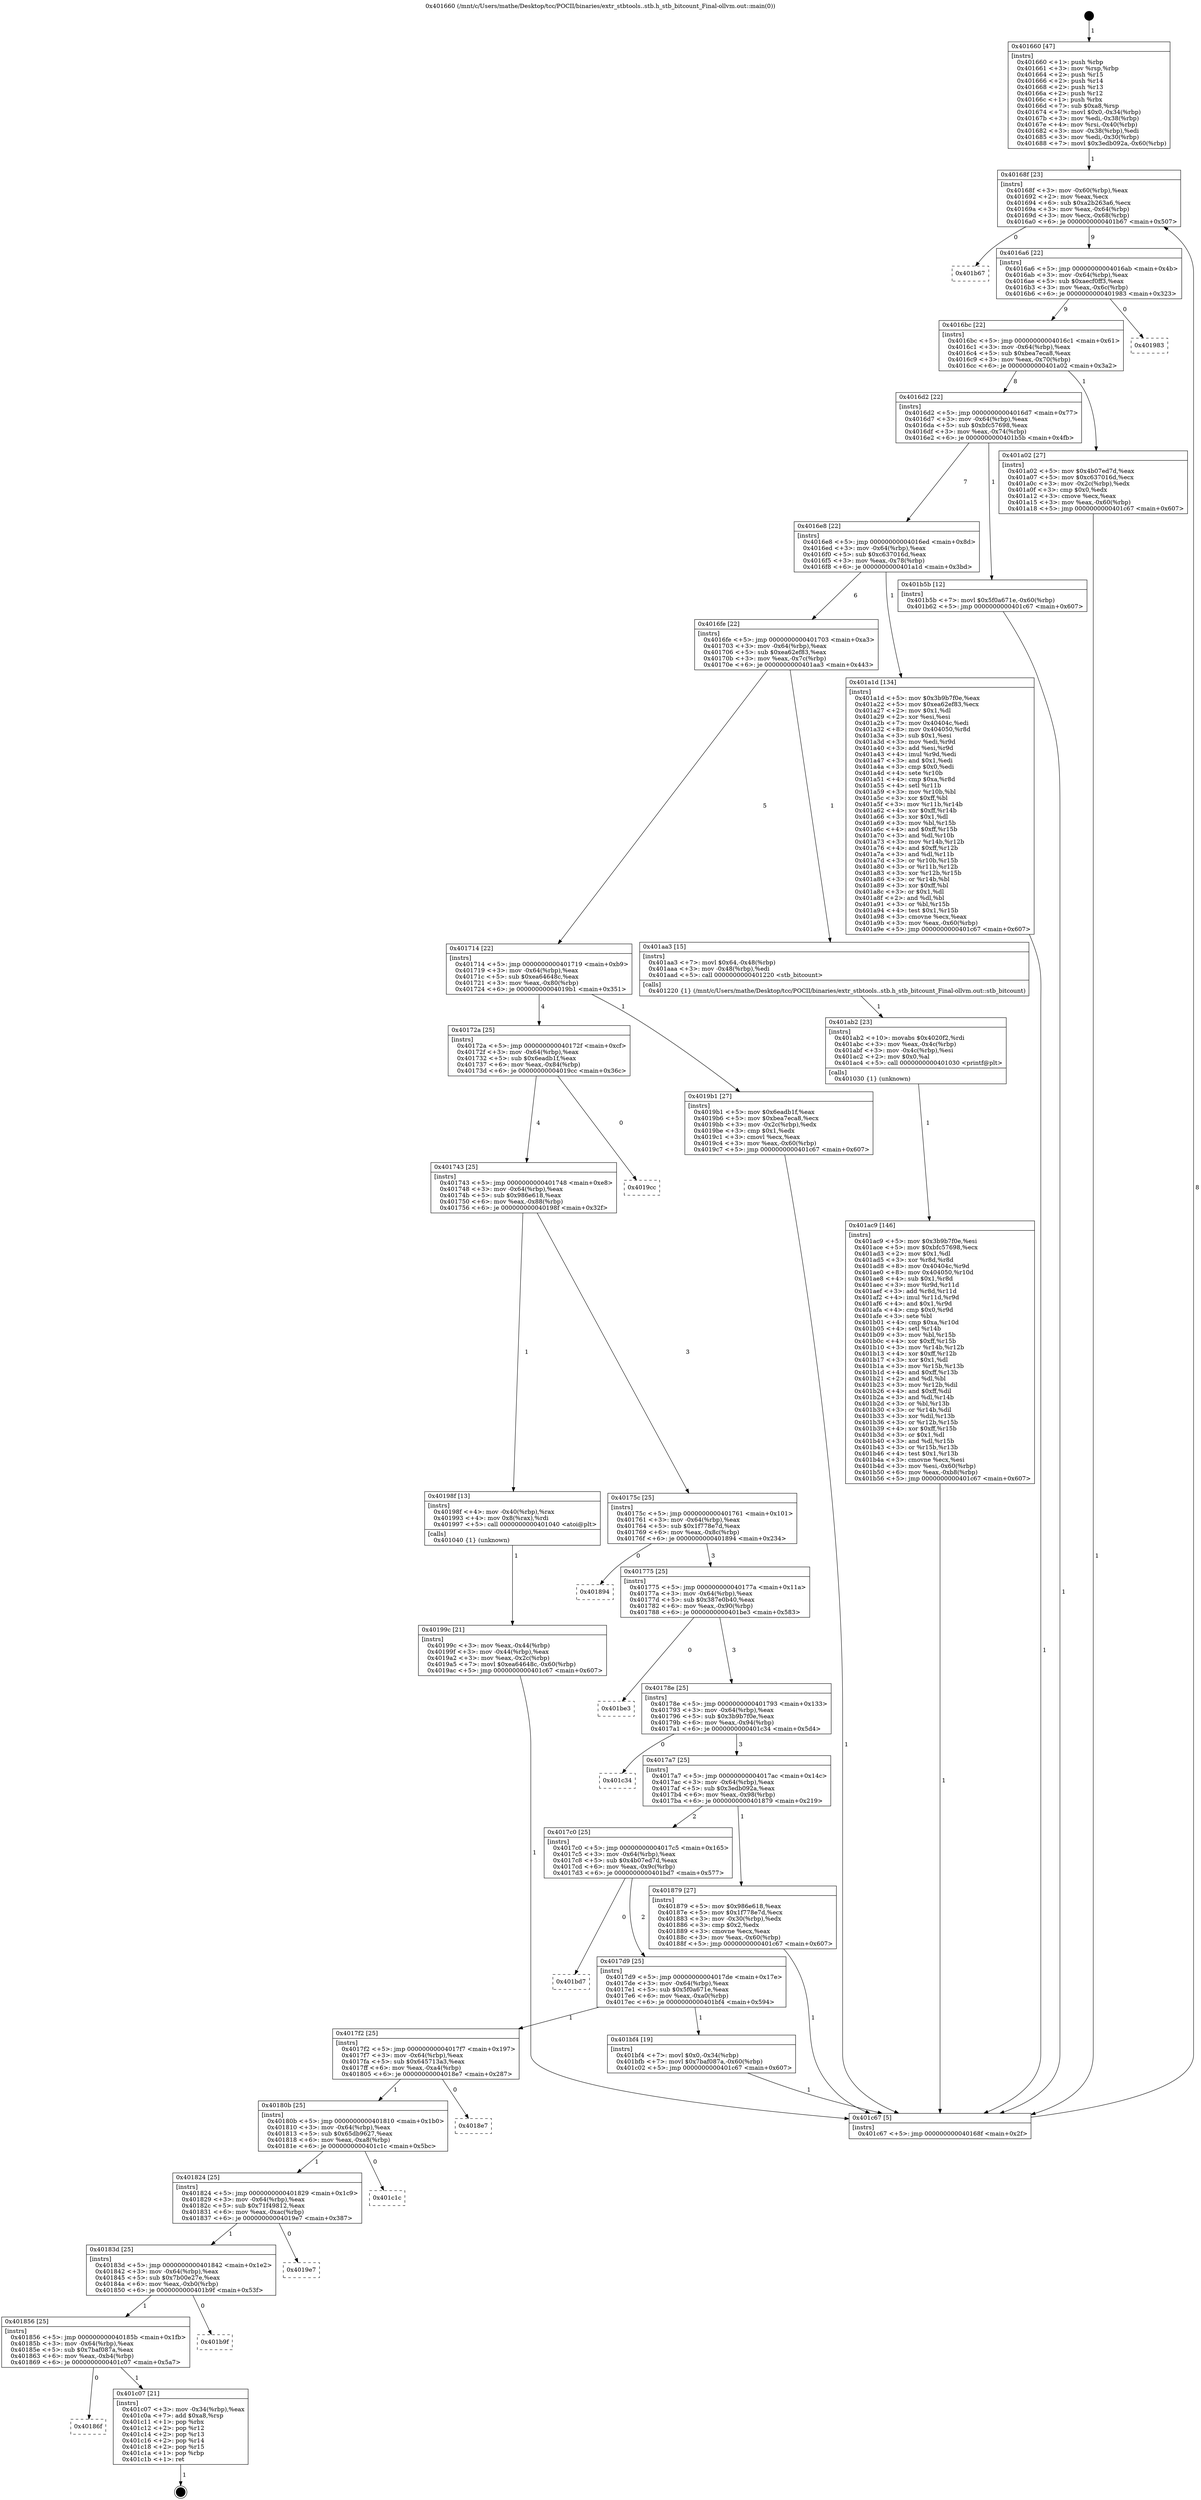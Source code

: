 digraph "0x401660" {
  label = "0x401660 (/mnt/c/Users/mathe/Desktop/tcc/POCII/binaries/extr_stbtools..stb.h_stb_bitcount_Final-ollvm.out::main(0))"
  labelloc = "t"
  node[shape=record]

  Entry [label="",width=0.3,height=0.3,shape=circle,fillcolor=black,style=filled]
  "0x40168f" [label="{
     0x40168f [23]\l
     | [instrs]\l
     &nbsp;&nbsp;0x40168f \<+3\>: mov -0x60(%rbp),%eax\l
     &nbsp;&nbsp;0x401692 \<+2\>: mov %eax,%ecx\l
     &nbsp;&nbsp;0x401694 \<+6\>: sub $0xa2b263a6,%ecx\l
     &nbsp;&nbsp;0x40169a \<+3\>: mov %eax,-0x64(%rbp)\l
     &nbsp;&nbsp;0x40169d \<+3\>: mov %ecx,-0x68(%rbp)\l
     &nbsp;&nbsp;0x4016a0 \<+6\>: je 0000000000401b67 \<main+0x507\>\l
  }"]
  "0x401b67" [label="{
     0x401b67\l
  }", style=dashed]
  "0x4016a6" [label="{
     0x4016a6 [22]\l
     | [instrs]\l
     &nbsp;&nbsp;0x4016a6 \<+5\>: jmp 00000000004016ab \<main+0x4b\>\l
     &nbsp;&nbsp;0x4016ab \<+3\>: mov -0x64(%rbp),%eax\l
     &nbsp;&nbsp;0x4016ae \<+5\>: sub $0xaecf0ff3,%eax\l
     &nbsp;&nbsp;0x4016b3 \<+3\>: mov %eax,-0x6c(%rbp)\l
     &nbsp;&nbsp;0x4016b6 \<+6\>: je 0000000000401983 \<main+0x323\>\l
  }"]
  Exit [label="",width=0.3,height=0.3,shape=circle,fillcolor=black,style=filled,peripheries=2]
  "0x401983" [label="{
     0x401983\l
  }", style=dashed]
  "0x4016bc" [label="{
     0x4016bc [22]\l
     | [instrs]\l
     &nbsp;&nbsp;0x4016bc \<+5\>: jmp 00000000004016c1 \<main+0x61\>\l
     &nbsp;&nbsp;0x4016c1 \<+3\>: mov -0x64(%rbp),%eax\l
     &nbsp;&nbsp;0x4016c4 \<+5\>: sub $0xbea7eca8,%eax\l
     &nbsp;&nbsp;0x4016c9 \<+3\>: mov %eax,-0x70(%rbp)\l
     &nbsp;&nbsp;0x4016cc \<+6\>: je 0000000000401a02 \<main+0x3a2\>\l
  }"]
  "0x40186f" [label="{
     0x40186f\l
  }", style=dashed]
  "0x401a02" [label="{
     0x401a02 [27]\l
     | [instrs]\l
     &nbsp;&nbsp;0x401a02 \<+5\>: mov $0x4b07ed7d,%eax\l
     &nbsp;&nbsp;0x401a07 \<+5\>: mov $0xc637016d,%ecx\l
     &nbsp;&nbsp;0x401a0c \<+3\>: mov -0x2c(%rbp),%edx\l
     &nbsp;&nbsp;0x401a0f \<+3\>: cmp $0x0,%edx\l
     &nbsp;&nbsp;0x401a12 \<+3\>: cmove %ecx,%eax\l
     &nbsp;&nbsp;0x401a15 \<+3\>: mov %eax,-0x60(%rbp)\l
     &nbsp;&nbsp;0x401a18 \<+5\>: jmp 0000000000401c67 \<main+0x607\>\l
  }"]
  "0x4016d2" [label="{
     0x4016d2 [22]\l
     | [instrs]\l
     &nbsp;&nbsp;0x4016d2 \<+5\>: jmp 00000000004016d7 \<main+0x77\>\l
     &nbsp;&nbsp;0x4016d7 \<+3\>: mov -0x64(%rbp),%eax\l
     &nbsp;&nbsp;0x4016da \<+5\>: sub $0xbfc57698,%eax\l
     &nbsp;&nbsp;0x4016df \<+3\>: mov %eax,-0x74(%rbp)\l
     &nbsp;&nbsp;0x4016e2 \<+6\>: je 0000000000401b5b \<main+0x4fb\>\l
  }"]
  "0x401c07" [label="{
     0x401c07 [21]\l
     | [instrs]\l
     &nbsp;&nbsp;0x401c07 \<+3\>: mov -0x34(%rbp),%eax\l
     &nbsp;&nbsp;0x401c0a \<+7\>: add $0xa8,%rsp\l
     &nbsp;&nbsp;0x401c11 \<+1\>: pop %rbx\l
     &nbsp;&nbsp;0x401c12 \<+2\>: pop %r12\l
     &nbsp;&nbsp;0x401c14 \<+2\>: pop %r13\l
     &nbsp;&nbsp;0x401c16 \<+2\>: pop %r14\l
     &nbsp;&nbsp;0x401c18 \<+2\>: pop %r15\l
     &nbsp;&nbsp;0x401c1a \<+1\>: pop %rbp\l
     &nbsp;&nbsp;0x401c1b \<+1\>: ret\l
  }"]
  "0x401b5b" [label="{
     0x401b5b [12]\l
     | [instrs]\l
     &nbsp;&nbsp;0x401b5b \<+7\>: movl $0x5f0a671e,-0x60(%rbp)\l
     &nbsp;&nbsp;0x401b62 \<+5\>: jmp 0000000000401c67 \<main+0x607\>\l
  }"]
  "0x4016e8" [label="{
     0x4016e8 [22]\l
     | [instrs]\l
     &nbsp;&nbsp;0x4016e8 \<+5\>: jmp 00000000004016ed \<main+0x8d\>\l
     &nbsp;&nbsp;0x4016ed \<+3\>: mov -0x64(%rbp),%eax\l
     &nbsp;&nbsp;0x4016f0 \<+5\>: sub $0xc637016d,%eax\l
     &nbsp;&nbsp;0x4016f5 \<+3\>: mov %eax,-0x78(%rbp)\l
     &nbsp;&nbsp;0x4016f8 \<+6\>: je 0000000000401a1d \<main+0x3bd\>\l
  }"]
  "0x401856" [label="{
     0x401856 [25]\l
     | [instrs]\l
     &nbsp;&nbsp;0x401856 \<+5\>: jmp 000000000040185b \<main+0x1fb\>\l
     &nbsp;&nbsp;0x40185b \<+3\>: mov -0x64(%rbp),%eax\l
     &nbsp;&nbsp;0x40185e \<+5\>: sub $0x7baf087a,%eax\l
     &nbsp;&nbsp;0x401863 \<+6\>: mov %eax,-0xb4(%rbp)\l
     &nbsp;&nbsp;0x401869 \<+6\>: je 0000000000401c07 \<main+0x5a7\>\l
  }"]
  "0x401a1d" [label="{
     0x401a1d [134]\l
     | [instrs]\l
     &nbsp;&nbsp;0x401a1d \<+5\>: mov $0x3b9b7f0e,%eax\l
     &nbsp;&nbsp;0x401a22 \<+5\>: mov $0xea62ef83,%ecx\l
     &nbsp;&nbsp;0x401a27 \<+2\>: mov $0x1,%dl\l
     &nbsp;&nbsp;0x401a29 \<+2\>: xor %esi,%esi\l
     &nbsp;&nbsp;0x401a2b \<+7\>: mov 0x40404c,%edi\l
     &nbsp;&nbsp;0x401a32 \<+8\>: mov 0x404050,%r8d\l
     &nbsp;&nbsp;0x401a3a \<+3\>: sub $0x1,%esi\l
     &nbsp;&nbsp;0x401a3d \<+3\>: mov %edi,%r9d\l
     &nbsp;&nbsp;0x401a40 \<+3\>: add %esi,%r9d\l
     &nbsp;&nbsp;0x401a43 \<+4\>: imul %r9d,%edi\l
     &nbsp;&nbsp;0x401a47 \<+3\>: and $0x1,%edi\l
     &nbsp;&nbsp;0x401a4a \<+3\>: cmp $0x0,%edi\l
     &nbsp;&nbsp;0x401a4d \<+4\>: sete %r10b\l
     &nbsp;&nbsp;0x401a51 \<+4\>: cmp $0xa,%r8d\l
     &nbsp;&nbsp;0x401a55 \<+4\>: setl %r11b\l
     &nbsp;&nbsp;0x401a59 \<+3\>: mov %r10b,%bl\l
     &nbsp;&nbsp;0x401a5c \<+3\>: xor $0xff,%bl\l
     &nbsp;&nbsp;0x401a5f \<+3\>: mov %r11b,%r14b\l
     &nbsp;&nbsp;0x401a62 \<+4\>: xor $0xff,%r14b\l
     &nbsp;&nbsp;0x401a66 \<+3\>: xor $0x1,%dl\l
     &nbsp;&nbsp;0x401a69 \<+3\>: mov %bl,%r15b\l
     &nbsp;&nbsp;0x401a6c \<+4\>: and $0xff,%r15b\l
     &nbsp;&nbsp;0x401a70 \<+3\>: and %dl,%r10b\l
     &nbsp;&nbsp;0x401a73 \<+3\>: mov %r14b,%r12b\l
     &nbsp;&nbsp;0x401a76 \<+4\>: and $0xff,%r12b\l
     &nbsp;&nbsp;0x401a7a \<+3\>: and %dl,%r11b\l
     &nbsp;&nbsp;0x401a7d \<+3\>: or %r10b,%r15b\l
     &nbsp;&nbsp;0x401a80 \<+3\>: or %r11b,%r12b\l
     &nbsp;&nbsp;0x401a83 \<+3\>: xor %r12b,%r15b\l
     &nbsp;&nbsp;0x401a86 \<+3\>: or %r14b,%bl\l
     &nbsp;&nbsp;0x401a89 \<+3\>: xor $0xff,%bl\l
     &nbsp;&nbsp;0x401a8c \<+3\>: or $0x1,%dl\l
     &nbsp;&nbsp;0x401a8f \<+2\>: and %dl,%bl\l
     &nbsp;&nbsp;0x401a91 \<+3\>: or %bl,%r15b\l
     &nbsp;&nbsp;0x401a94 \<+4\>: test $0x1,%r15b\l
     &nbsp;&nbsp;0x401a98 \<+3\>: cmovne %ecx,%eax\l
     &nbsp;&nbsp;0x401a9b \<+3\>: mov %eax,-0x60(%rbp)\l
     &nbsp;&nbsp;0x401a9e \<+5\>: jmp 0000000000401c67 \<main+0x607\>\l
  }"]
  "0x4016fe" [label="{
     0x4016fe [22]\l
     | [instrs]\l
     &nbsp;&nbsp;0x4016fe \<+5\>: jmp 0000000000401703 \<main+0xa3\>\l
     &nbsp;&nbsp;0x401703 \<+3\>: mov -0x64(%rbp),%eax\l
     &nbsp;&nbsp;0x401706 \<+5\>: sub $0xea62ef83,%eax\l
     &nbsp;&nbsp;0x40170b \<+3\>: mov %eax,-0x7c(%rbp)\l
     &nbsp;&nbsp;0x40170e \<+6\>: je 0000000000401aa3 \<main+0x443\>\l
  }"]
  "0x401b9f" [label="{
     0x401b9f\l
  }", style=dashed]
  "0x401aa3" [label="{
     0x401aa3 [15]\l
     | [instrs]\l
     &nbsp;&nbsp;0x401aa3 \<+7\>: movl $0x64,-0x48(%rbp)\l
     &nbsp;&nbsp;0x401aaa \<+3\>: mov -0x48(%rbp),%edi\l
     &nbsp;&nbsp;0x401aad \<+5\>: call 0000000000401220 \<stb_bitcount\>\l
     | [calls]\l
     &nbsp;&nbsp;0x401220 \{1\} (/mnt/c/Users/mathe/Desktop/tcc/POCII/binaries/extr_stbtools..stb.h_stb_bitcount_Final-ollvm.out::stb_bitcount)\l
  }"]
  "0x401714" [label="{
     0x401714 [22]\l
     | [instrs]\l
     &nbsp;&nbsp;0x401714 \<+5\>: jmp 0000000000401719 \<main+0xb9\>\l
     &nbsp;&nbsp;0x401719 \<+3\>: mov -0x64(%rbp),%eax\l
     &nbsp;&nbsp;0x40171c \<+5\>: sub $0xea64648c,%eax\l
     &nbsp;&nbsp;0x401721 \<+3\>: mov %eax,-0x80(%rbp)\l
     &nbsp;&nbsp;0x401724 \<+6\>: je 00000000004019b1 \<main+0x351\>\l
  }"]
  "0x40183d" [label="{
     0x40183d [25]\l
     | [instrs]\l
     &nbsp;&nbsp;0x40183d \<+5\>: jmp 0000000000401842 \<main+0x1e2\>\l
     &nbsp;&nbsp;0x401842 \<+3\>: mov -0x64(%rbp),%eax\l
     &nbsp;&nbsp;0x401845 \<+5\>: sub $0x7b00e27e,%eax\l
     &nbsp;&nbsp;0x40184a \<+6\>: mov %eax,-0xb0(%rbp)\l
     &nbsp;&nbsp;0x401850 \<+6\>: je 0000000000401b9f \<main+0x53f\>\l
  }"]
  "0x4019b1" [label="{
     0x4019b1 [27]\l
     | [instrs]\l
     &nbsp;&nbsp;0x4019b1 \<+5\>: mov $0x6eadb1f,%eax\l
     &nbsp;&nbsp;0x4019b6 \<+5\>: mov $0xbea7eca8,%ecx\l
     &nbsp;&nbsp;0x4019bb \<+3\>: mov -0x2c(%rbp),%edx\l
     &nbsp;&nbsp;0x4019be \<+3\>: cmp $0x1,%edx\l
     &nbsp;&nbsp;0x4019c1 \<+3\>: cmovl %ecx,%eax\l
     &nbsp;&nbsp;0x4019c4 \<+3\>: mov %eax,-0x60(%rbp)\l
     &nbsp;&nbsp;0x4019c7 \<+5\>: jmp 0000000000401c67 \<main+0x607\>\l
  }"]
  "0x40172a" [label="{
     0x40172a [25]\l
     | [instrs]\l
     &nbsp;&nbsp;0x40172a \<+5\>: jmp 000000000040172f \<main+0xcf\>\l
     &nbsp;&nbsp;0x40172f \<+3\>: mov -0x64(%rbp),%eax\l
     &nbsp;&nbsp;0x401732 \<+5\>: sub $0x6eadb1f,%eax\l
     &nbsp;&nbsp;0x401737 \<+6\>: mov %eax,-0x84(%rbp)\l
     &nbsp;&nbsp;0x40173d \<+6\>: je 00000000004019cc \<main+0x36c\>\l
  }"]
  "0x4019e7" [label="{
     0x4019e7\l
  }", style=dashed]
  "0x4019cc" [label="{
     0x4019cc\l
  }", style=dashed]
  "0x401743" [label="{
     0x401743 [25]\l
     | [instrs]\l
     &nbsp;&nbsp;0x401743 \<+5\>: jmp 0000000000401748 \<main+0xe8\>\l
     &nbsp;&nbsp;0x401748 \<+3\>: mov -0x64(%rbp),%eax\l
     &nbsp;&nbsp;0x40174b \<+5\>: sub $0x986e618,%eax\l
     &nbsp;&nbsp;0x401750 \<+6\>: mov %eax,-0x88(%rbp)\l
     &nbsp;&nbsp;0x401756 \<+6\>: je 000000000040198f \<main+0x32f\>\l
  }"]
  "0x401824" [label="{
     0x401824 [25]\l
     | [instrs]\l
     &nbsp;&nbsp;0x401824 \<+5\>: jmp 0000000000401829 \<main+0x1c9\>\l
     &nbsp;&nbsp;0x401829 \<+3\>: mov -0x64(%rbp),%eax\l
     &nbsp;&nbsp;0x40182c \<+5\>: sub $0x71f49812,%eax\l
     &nbsp;&nbsp;0x401831 \<+6\>: mov %eax,-0xac(%rbp)\l
     &nbsp;&nbsp;0x401837 \<+6\>: je 00000000004019e7 \<main+0x387\>\l
  }"]
  "0x40198f" [label="{
     0x40198f [13]\l
     | [instrs]\l
     &nbsp;&nbsp;0x40198f \<+4\>: mov -0x40(%rbp),%rax\l
     &nbsp;&nbsp;0x401993 \<+4\>: mov 0x8(%rax),%rdi\l
     &nbsp;&nbsp;0x401997 \<+5\>: call 0000000000401040 \<atoi@plt\>\l
     | [calls]\l
     &nbsp;&nbsp;0x401040 \{1\} (unknown)\l
  }"]
  "0x40175c" [label="{
     0x40175c [25]\l
     | [instrs]\l
     &nbsp;&nbsp;0x40175c \<+5\>: jmp 0000000000401761 \<main+0x101\>\l
     &nbsp;&nbsp;0x401761 \<+3\>: mov -0x64(%rbp),%eax\l
     &nbsp;&nbsp;0x401764 \<+5\>: sub $0x1f778e7d,%eax\l
     &nbsp;&nbsp;0x401769 \<+6\>: mov %eax,-0x8c(%rbp)\l
     &nbsp;&nbsp;0x40176f \<+6\>: je 0000000000401894 \<main+0x234\>\l
  }"]
  "0x401c1c" [label="{
     0x401c1c\l
  }", style=dashed]
  "0x401894" [label="{
     0x401894\l
  }", style=dashed]
  "0x401775" [label="{
     0x401775 [25]\l
     | [instrs]\l
     &nbsp;&nbsp;0x401775 \<+5\>: jmp 000000000040177a \<main+0x11a\>\l
     &nbsp;&nbsp;0x40177a \<+3\>: mov -0x64(%rbp),%eax\l
     &nbsp;&nbsp;0x40177d \<+5\>: sub $0x387e0b40,%eax\l
     &nbsp;&nbsp;0x401782 \<+6\>: mov %eax,-0x90(%rbp)\l
     &nbsp;&nbsp;0x401788 \<+6\>: je 0000000000401be3 \<main+0x583\>\l
  }"]
  "0x40180b" [label="{
     0x40180b [25]\l
     | [instrs]\l
     &nbsp;&nbsp;0x40180b \<+5\>: jmp 0000000000401810 \<main+0x1b0\>\l
     &nbsp;&nbsp;0x401810 \<+3\>: mov -0x64(%rbp),%eax\l
     &nbsp;&nbsp;0x401813 \<+5\>: sub $0x65db9627,%eax\l
     &nbsp;&nbsp;0x401818 \<+6\>: mov %eax,-0xa8(%rbp)\l
     &nbsp;&nbsp;0x40181e \<+6\>: je 0000000000401c1c \<main+0x5bc\>\l
  }"]
  "0x401be3" [label="{
     0x401be3\l
  }", style=dashed]
  "0x40178e" [label="{
     0x40178e [25]\l
     | [instrs]\l
     &nbsp;&nbsp;0x40178e \<+5\>: jmp 0000000000401793 \<main+0x133\>\l
     &nbsp;&nbsp;0x401793 \<+3\>: mov -0x64(%rbp),%eax\l
     &nbsp;&nbsp;0x401796 \<+5\>: sub $0x3b9b7f0e,%eax\l
     &nbsp;&nbsp;0x40179b \<+6\>: mov %eax,-0x94(%rbp)\l
     &nbsp;&nbsp;0x4017a1 \<+6\>: je 0000000000401c34 \<main+0x5d4\>\l
  }"]
  "0x4018e7" [label="{
     0x4018e7\l
  }", style=dashed]
  "0x401c34" [label="{
     0x401c34\l
  }", style=dashed]
  "0x4017a7" [label="{
     0x4017a7 [25]\l
     | [instrs]\l
     &nbsp;&nbsp;0x4017a7 \<+5\>: jmp 00000000004017ac \<main+0x14c\>\l
     &nbsp;&nbsp;0x4017ac \<+3\>: mov -0x64(%rbp),%eax\l
     &nbsp;&nbsp;0x4017af \<+5\>: sub $0x3edb092a,%eax\l
     &nbsp;&nbsp;0x4017b4 \<+6\>: mov %eax,-0x98(%rbp)\l
     &nbsp;&nbsp;0x4017ba \<+6\>: je 0000000000401879 \<main+0x219\>\l
  }"]
  "0x4017f2" [label="{
     0x4017f2 [25]\l
     | [instrs]\l
     &nbsp;&nbsp;0x4017f2 \<+5\>: jmp 00000000004017f7 \<main+0x197\>\l
     &nbsp;&nbsp;0x4017f7 \<+3\>: mov -0x64(%rbp),%eax\l
     &nbsp;&nbsp;0x4017fa \<+5\>: sub $0x645713a3,%eax\l
     &nbsp;&nbsp;0x4017ff \<+6\>: mov %eax,-0xa4(%rbp)\l
     &nbsp;&nbsp;0x401805 \<+6\>: je 00000000004018e7 \<main+0x287\>\l
  }"]
  "0x401879" [label="{
     0x401879 [27]\l
     | [instrs]\l
     &nbsp;&nbsp;0x401879 \<+5\>: mov $0x986e618,%eax\l
     &nbsp;&nbsp;0x40187e \<+5\>: mov $0x1f778e7d,%ecx\l
     &nbsp;&nbsp;0x401883 \<+3\>: mov -0x30(%rbp),%edx\l
     &nbsp;&nbsp;0x401886 \<+3\>: cmp $0x2,%edx\l
     &nbsp;&nbsp;0x401889 \<+3\>: cmovne %ecx,%eax\l
     &nbsp;&nbsp;0x40188c \<+3\>: mov %eax,-0x60(%rbp)\l
     &nbsp;&nbsp;0x40188f \<+5\>: jmp 0000000000401c67 \<main+0x607\>\l
  }"]
  "0x4017c0" [label="{
     0x4017c0 [25]\l
     | [instrs]\l
     &nbsp;&nbsp;0x4017c0 \<+5\>: jmp 00000000004017c5 \<main+0x165\>\l
     &nbsp;&nbsp;0x4017c5 \<+3\>: mov -0x64(%rbp),%eax\l
     &nbsp;&nbsp;0x4017c8 \<+5\>: sub $0x4b07ed7d,%eax\l
     &nbsp;&nbsp;0x4017cd \<+6\>: mov %eax,-0x9c(%rbp)\l
     &nbsp;&nbsp;0x4017d3 \<+6\>: je 0000000000401bd7 \<main+0x577\>\l
  }"]
  "0x401c67" [label="{
     0x401c67 [5]\l
     | [instrs]\l
     &nbsp;&nbsp;0x401c67 \<+5\>: jmp 000000000040168f \<main+0x2f\>\l
  }"]
  "0x401660" [label="{
     0x401660 [47]\l
     | [instrs]\l
     &nbsp;&nbsp;0x401660 \<+1\>: push %rbp\l
     &nbsp;&nbsp;0x401661 \<+3\>: mov %rsp,%rbp\l
     &nbsp;&nbsp;0x401664 \<+2\>: push %r15\l
     &nbsp;&nbsp;0x401666 \<+2\>: push %r14\l
     &nbsp;&nbsp;0x401668 \<+2\>: push %r13\l
     &nbsp;&nbsp;0x40166a \<+2\>: push %r12\l
     &nbsp;&nbsp;0x40166c \<+1\>: push %rbx\l
     &nbsp;&nbsp;0x40166d \<+7\>: sub $0xa8,%rsp\l
     &nbsp;&nbsp;0x401674 \<+7\>: movl $0x0,-0x34(%rbp)\l
     &nbsp;&nbsp;0x40167b \<+3\>: mov %edi,-0x38(%rbp)\l
     &nbsp;&nbsp;0x40167e \<+4\>: mov %rsi,-0x40(%rbp)\l
     &nbsp;&nbsp;0x401682 \<+3\>: mov -0x38(%rbp),%edi\l
     &nbsp;&nbsp;0x401685 \<+3\>: mov %edi,-0x30(%rbp)\l
     &nbsp;&nbsp;0x401688 \<+7\>: movl $0x3edb092a,-0x60(%rbp)\l
  }"]
  "0x40199c" [label="{
     0x40199c [21]\l
     | [instrs]\l
     &nbsp;&nbsp;0x40199c \<+3\>: mov %eax,-0x44(%rbp)\l
     &nbsp;&nbsp;0x40199f \<+3\>: mov -0x44(%rbp),%eax\l
     &nbsp;&nbsp;0x4019a2 \<+3\>: mov %eax,-0x2c(%rbp)\l
     &nbsp;&nbsp;0x4019a5 \<+7\>: movl $0xea64648c,-0x60(%rbp)\l
     &nbsp;&nbsp;0x4019ac \<+5\>: jmp 0000000000401c67 \<main+0x607\>\l
  }"]
  "0x401ab2" [label="{
     0x401ab2 [23]\l
     | [instrs]\l
     &nbsp;&nbsp;0x401ab2 \<+10\>: movabs $0x4020f2,%rdi\l
     &nbsp;&nbsp;0x401abc \<+3\>: mov %eax,-0x4c(%rbp)\l
     &nbsp;&nbsp;0x401abf \<+3\>: mov -0x4c(%rbp),%esi\l
     &nbsp;&nbsp;0x401ac2 \<+2\>: mov $0x0,%al\l
     &nbsp;&nbsp;0x401ac4 \<+5\>: call 0000000000401030 \<printf@plt\>\l
     | [calls]\l
     &nbsp;&nbsp;0x401030 \{1\} (unknown)\l
  }"]
  "0x401ac9" [label="{
     0x401ac9 [146]\l
     | [instrs]\l
     &nbsp;&nbsp;0x401ac9 \<+5\>: mov $0x3b9b7f0e,%esi\l
     &nbsp;&nbsp;0x401ace \<+5\>: mov $0xbfc57698,%ecx\l
     &nbsp;&nbsp;0x401ad3 \<+2\>: mov $0x1,%dl\l
     &nbsp;&nbsp;0x401ad5 \<+3\>: xor %r8d,%r8d\l
     &nbsp;&nbsp;0x401ad8 \<+8\>: mov 0x40404c,%r9d\l
     &nbsp;&nbsp;0x401ae0 \<+8\>: mov 0x404050,%r10d\l
     &nbsp;&nbsp;0x401ae8 \<+4\>: sub $0x1,%r8d\l
     &nbsp;&nbsp;0x401aec \<+3\>: mov %r9d,%r11d\l
     &nbsp;&nbsp;0x401aef \<+3\>: add %r8d,%r11d\l
     &nbsp;&nbsp;0x401af2 \<+4\>: imul %r11d,%r9d\l
     &nbsp;&nbsp;0x401af6 \<+4\>: and $0x1,%r9d\l
     &nbsp;&nbsp;0x401afa \<+4\>: cmp $0x0,%r9d\l
     &nbsp;&nbsp;0x401afe \<+3\>: sete %bl\l
     &nbsp;&nbsp;0x401b01 \<+4\>: cmp $0xa,%r10d\l
     &nbsp;&nbsp;0x401b05 \<+4\>: setl %r14b\l
     &nbsp;&nbsp;0x401b09 \<+3\>: mov %bl,%r15b\l
     &nbsp;&nbsp;0x401b0c \<+4\>: xor $0xff,%r15b\l
     &nbsp;&nbsp;0x401b10 \<+3\>: mov %r14b,%r12b\l
     &nbsp;&nbsp;0x401b13 \<+4\>: xor $0xff,%r12b\l
     &nbsp;&nbsp;0x401b17 \<+3\>: xor $0x1,%dl\l
     &nbsp;&nbsp;0x401b1a \<+3\>: mov %r15b,%r13b\l
     &nbsp;&nbsp;0x401b1d \<+4\>: and $0xff,%r13b\l
     &nbsp;&nbsp;0x401b21 \<+2\>: and %dl,%bl\l
     &nbsp;&nbsp;0x401b23 \<+3\>: mov %r12b,%dil\l
     &nbsp;&nbsp;0x401b26 \<+4\>: and $0xff,%dil\l
     &nbsp;&nbsp;0x401b2a \<+3\>: and %dl,%r14b\l
     &nbsp;&nbsp;0x401b2d \<+3\>: or %bl,%r13b\l
     &nbsp;&nbsp;0x401b30 \<+3\>: or %r14b,%dil\l
     &nbsp;&nbsp;0x401b33 \<+3\>: xor %dil,%r13b\l
     &nbsp;&nbsp;0x401b36 \<+3\>: or %r12b,%r15b\l
     &nbsp;&nbsp;0x401b39 \<+4\>: xor $0xff,%r15b\l
     &nbsp;&nbsp;0x401b3d \<+3\>: or $0x1,%dl\l
     &nbsp;&nbsp;0x401b40 \<+3\>: and %dl,%r15b\l
     &nbsp;&nbsp;0x401b43 \<+3\>: or %r15b,%r13b\l
     &nbsp;&nbsp;0x401b46 \<+4\>: test $0x1,%r13b\l
     &nbsp;&nbsp;0x401b4a \<+3\>: cmovne %ecx,%esi\l
     &nbsp;&nbsp;0x401b4d \<+3\>: mov %esi,-0x60(%rbp)\l
     &nbsp;&nbsp;0x401b50 \<+6\>: mov %eax,-0xb8(%rbp)\l
     &nbsp;&nbsp;0x401b56 \<+5\>: jmp 0000000000401c67 \<main+0x607\>\l
  }"]
  "0x401bf4" [label="{
     0x401bf4 [19]\l
     | [instrs]\l
     &nbsp;&nbsp;0x401bf4 \<+7\>: movl $0x0,-0x34(%rbp)\l
     &nbsp;&nbsp;0x401bfb \<+7\>: movl $0x7baf087a,-0x60(%rbp)\l
     &nbsp;&nbsp;0x401c02 \<+5\>: jmp 0000000000401c67 \<main+0x607\>\l
  }"]
  "0x401bd7" [label="{
     0x401bd7\l
  }", style=dashed]
  "0x4017d9" [label="{
     0x4017d9 [25]\l
     | [instrs]\l
     &nbsp;&nbsp;0x4017d9 \<+5\>: jmp 00000000004017de \<main+0x17e\>\l
     &nbsp;&nbsp;0x4017de \<+3\>: mov -0x64(%rbp),%eax\l
     &nbsp;&nbsp;0x4017e1 \<+5\>: sub $0x5f0a671e,%eax\l
     &nbsp;&nbsp;0x4017e6 \<+6\>: mov %eax,-0xa0(%rbp)\l
     &nbsp;&nbsp;0x4017ec \<+6\>: je 0000000000401bf4 \<main+0x594\>\l
  }"]
  Entry -> "0x401660" [label=" 1"]
  "0x40168f" -> "0x401b67" [label=" 0"]
  "0x40168f" -> "0x4016a6" [label=" 9"]
  "0x401c07" -> Exit [label=" 1"]
  "0x4016a6" -> "0x401983" [label=" 0"]
  "0x4016a6" -> "0x4016bc" [label=" 9"]
  "0x401856" -> "0x40186f" [label=" 0"]
  "0x4016bc" -> "0x401a02" [label=" 1"]
  "0x4016bc" -> "0x4016d2" [label=" 8"]
  "0x401856" -> "0x401c07" [label=" 1"]
  "0x4016d2" -> "0x401b5b" [label=" 1"]
  "0x4016d2" -> "0x4016e8" [label=" 7"]
  "0x40183d" -> "0x401856" [label=" 1"]
  "0x4016e8" -> "0x401a1d" [label=" 1"]
  "0x4016e8" -> "0x4016fe" [label=" 6"]
  "0x40183d" -> "0x401b9f" [label=" 0"]
  "0x4016fe" -> "0x401aa3" [label=" 1"]
  "0x4016fe" -> "0x401714" [label=" 5"]
  "0x401824" -> "0x40183d" [label=" 1"]
  "0x401714" -> "0x4019b1" [label=" 1"]
  "0x401714" -> "0x40172a" [label=" 4"]
  "0x401824" -> "0x4019e7" [label=" 0"]
  "0x40172a" -> "0x4019cc" [label=" 0"]
  "0x40172a" -> "0x401743" [label=" 4"]
  "0x40180b" -> "0x401824" [label=" 1"]
  "0x401743" -> "0x40198f" [label=" 1"]
  "0x401743" -> "0x40175c" [label=" 3"]
  "0x40180b" -> "0x401c1c" [label=" 0"]
  "0x40175c" -> "0x401894" [label=" 0"]
  "0x40175c" -> "0x401775" [label=" 3"]
  "0x4017f2" -> "0x40180b" [label=" 1"]
  "0x401775" -> "0x401be3" [label=" 0"]
  "0x401775" -> "0x40178e" [label=" 3"]
  "0x4017f2" -> "0x4018e7" [label=" 0"]
  "0x40178e" -> "0x401c34" [label=" 0"]
  "0x40178e" -> "0x4017a7" [label=" 3"]
  "0x401bf4" -> "0x401c67" [label=" 1"]
  "0x4017a7" -> "0x401879" [label=" 1"]
  "0x4017a7" -> "0x4017c0" [label=" 2"]
  "0x401879" -> "0x401c67" [label=" 1"]
  "0x401660" -> "0x40168f" [label=" 1"]
  "0x401c67" -> "0x40168f" [label=" 8"]
  "0x40198f" -> "0x40199c" [label=" 1"]
  "0x40199c" -> "0x401c67" [label=" 1"]
  "0x4019b1" -> "0x401c67" [label=" 1"]
  "0x401a02" -> "0x401c67" [label=" 1"]
  "0x401a1d" -> "0x401c67" [label=" 1"]
  "0x401aa3" -> "0x401ab2" [label=" 1"]
  "0x401ab2" -> "0x401ac9" [label=" 1"]
  "0x401ac9" -> "0x401c67" [label=" 1"]
  "0x401b5b" -> "0x401c67" [label=" 1"]
  "0x4017d9" -> "0x4017f2" [label=" 1"]
  "0x4017c0" -> "0x401bd7" [label=" 0"]
  "0x4017c0" -> "0x4017d9" [label=" 2"]
  "0x4017d9" -> "0x401bf4" [label=" 1"]
}
